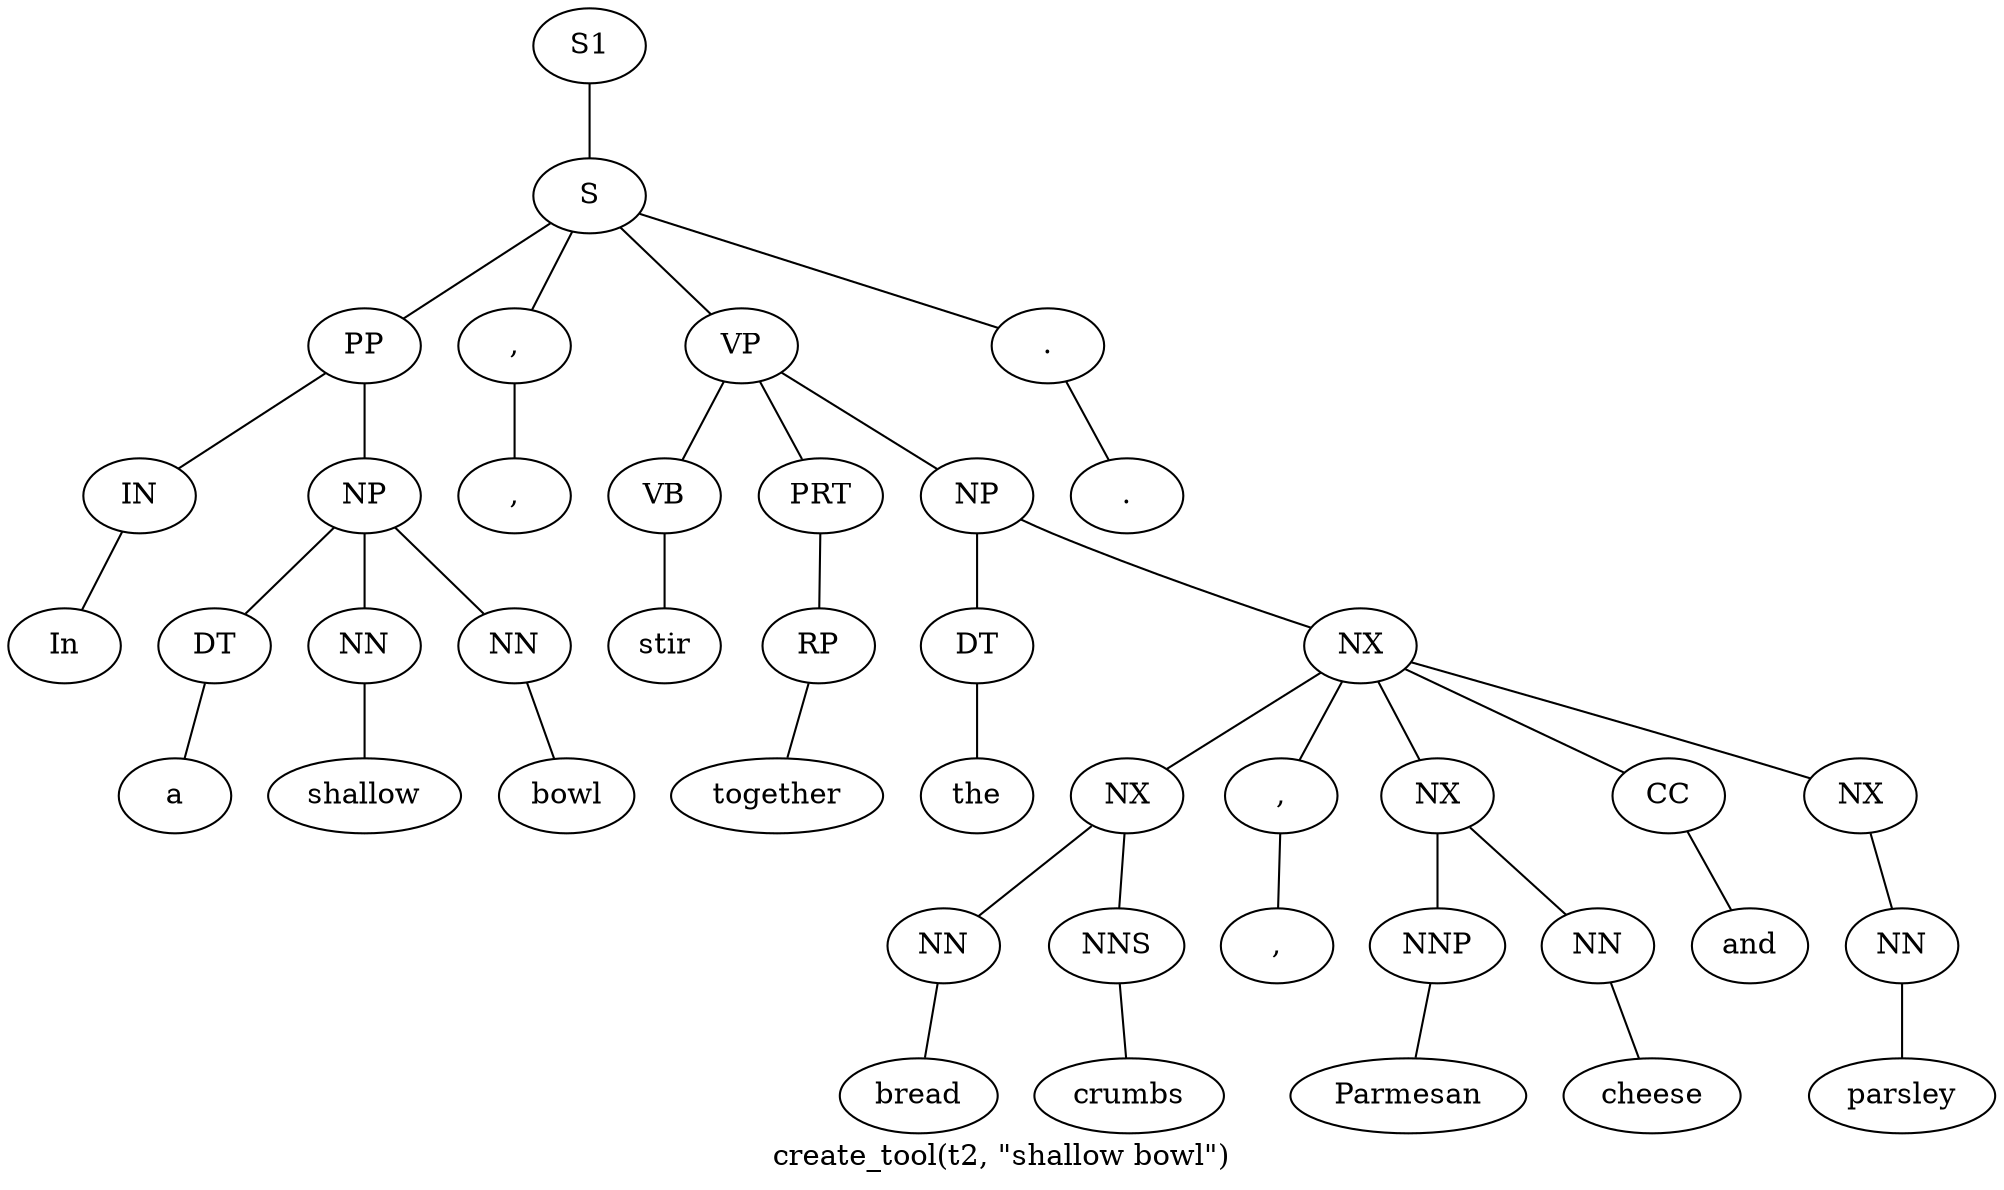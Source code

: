 graph SyntaxGraph {
	label = "create_tool(t2, \"shallow bowl\")";
	Node0 [label="S1"];
	Node1 [label="S"];
	Node2 [label="PP"];
	Node3 [label="IN"];
	Node4 [label="In"];
	Node5 [label="NP"];
	Node6 [label="DT"];
	Node7 [label="a"];
	Node8 [label="NN"];
	Node9 [label="shallow"];
	Node10 [label="NN"];
	Node11 [label="bowl"];
	Node12 [label=","];
	Node13 [label=","];
	Node14 [label="VP"];
	Node15 [label="VB"];
	Node16 [label="stir"];
	Node17 [label="PRT"];
	Node18 [label="RP"];
	Node19 [label="together"];
	Node20 [label="NP"];
	Node21 [label="DT"];
	Node22 [label="the"];
	Node23 [label="NX"];
	Node24 [label="NX"];
	Node25 [label="NN"];
	Node26 [label="bread"];
	Node27 [label="NNS"];
	Node28 [label="crumbs"];
	Node29 [label=","];
	Node30 [label=","];
	Node31 [label="NX"];
	Node32 [label="NNP"];
	Node33 [label="Parmesan"];
	Node34 [label="NN"];
	Node35 [label="cheese"];
	Node36 [label="CC"];
	Node37 [label="and"];
	Node38 [label="NX"];
	Node39 [label="NN"];
	Node40 [label="parsley"];
	Node41 [label="."];
	Node42 [label="."];

	Node0 -- Node1;
	Node1 -- Node2;
	Node1 -- Node12;
	Node1 -- Node14;
	Node1 -- Node41;
	Node2 -- Node3;
	Node2 -- Node5;
	Node3 -- Node4;
	Node5 -- Node6;
	Node5 -- Node8;
	Node5 -- Node10;
	Node6 -- Node7;
	Node8 -- Node9;
	Node10 -- Node11;
	Node12 -- Node13;
	Node14 -- Node15;
	Node14 -- Node17;
	Node14 -- Node20;
	Node15 -- Node16;
	Node17 -- Node18;
	Node18 -- Node19;
	Node20 -- Node21;
	Node20 -- Node23;
	Node21 -- Node22;
	Node23 -- Node24;
	Node23 -- Node29;
	Node23 -- Node31;
	Node23 -- Node36;
	Node23 -- Node38;
	Node24 -- Node25;
	Node24 -- Node27;
	Node25 -- Node26;
	Node27 -- Node28;
	Node29 -- Node30;
	Node31 -- Node32;
	Node31 -- Node34;
	Node32 -- Node33;
	Node34 -- Node35;
	Node36 -- Node37;
	Node38 -- Node39;
	Node39 -- Node40;
	Node41 -- Node42;
}